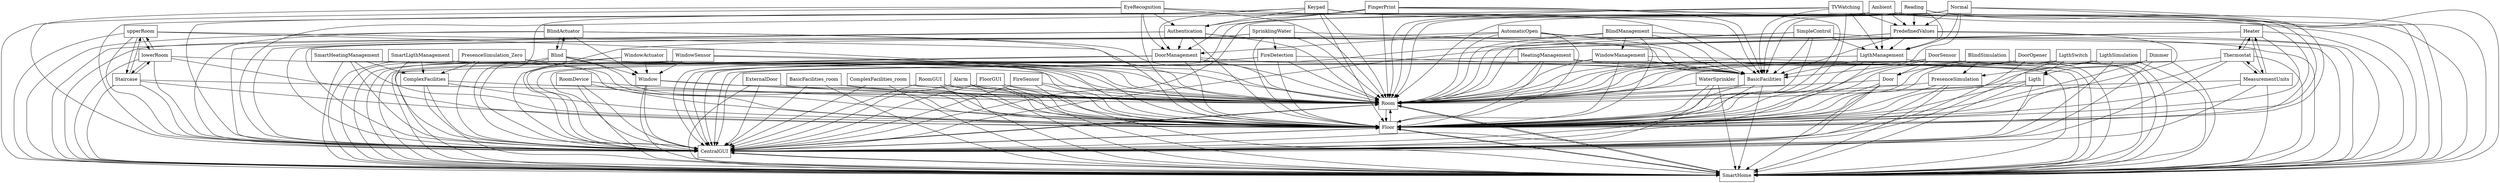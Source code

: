 digraph{
graph [rankdir=TB];
node [shape=box];
edge [arrowhead=normal];
0[label="BlindManagement",]
1[label="PresenceSimulation_Zero",]
2[label="BlindActuator",]
3[label="upperRoom",]
4[label="FireDetection",]
5[label="DoorOpener",]
6[label="Authentication",]
7[label="EyeRecognition",]
8[label="LigthSimulation",]
9[label="Room",]
10[label="DoorManagement",]
11[label="FloorGUI",]
12[label="LigthManagement",]
13[label="FireSensor",]
14[label="SimpleControl",]
15[label="Window",]
16[label="Ligth",]
17[label="WaterSprinkler",]
18[label="SmartHeatingManagement",]
19[label="SmartLigthManagement",]
20[label="WindowActuator",]
21[label="BasicFacilities_room",]
22[label="Floor",]
23[label="WindowManagement",]
24[label="Door",]
25[label="lowerRoom",]
26[label="Heater",]
27[label="Thermostat",]
28[label="PredefinedValues",]
29[label="Reading",]
30[label="LigthSwitch",]
31[label="RoomGUI",]
32[label="PresenceSimulation",]
33[label="SprinklingWater",]
34[label="AutomaticOpen",]
35[label="SmartHome",]
36[label="RoomDevice",]
37[label="MeasurementUnits",]
38[label="Normal",]
39[label="ComplexFacilities",]
40[label="Staircase",]
41[label="BlindSimulation",]
42[label="Dimmer",]
43[label="Blind",]
44[label="HeatingManagement",]
45[label="ExternalDoor",]
46[label="TVWatching",]
47[label="ComplexFacilities_room",]
48[label="Alarm",]
49[label="CentralGUI",]
50[label="Ambient",]
51[label="Keypad",]
52[label="FingerPrint",]
53[label="DoorSensor",]
54[label="BasicFacilities",]
55[label="WindowSensor",]
0->9[label="",]
0->22[label="",]
0->23[label="",]
0->35[label="",]
0->49[label="",]
0->54[label="",]
1->9[label="",]
1->22[label="",]
1->35[label="",]
1->39[label="",]
1->49[label="",]
2->9[label="",]
2->15[label="",]
2->22[label="",]
2->35[label="",]
2->43[label="",]
2->49[label="",]
3->9[label="",]
3->22[label="",]
3->25[label="",]
3->35[label="",]
3->40[label="",]
3->49[label="",]
4->9[label="",]
4->22[label="",]
4->35[label="",]
4->49[label="",]
4->54[label="",]
5->9[label="",]
5->22[label="",]
5->24[label="",]
5->35[label="",]
5->49[label="",]
6->9[label="",]
6->10[label="",]
6->22[label="",]
6->35[label="",]
6->49[label="",]
6->54[label="",]
7->6[label="",]
7->9[label="",]
7->10[label="",]
7->22[label="",]
7->35[label="",]
7->49[label="",]
7->54[label="",]
8->9[label="",]
8->22[label="",]
8->32[label="",]
8->35[label="",]
8->49[label="",]
9->22[label="",]
9->35[label="",]
9->49[label="",]
10->9[label="",]
10->22[label="",]
10->35[label="",]
10->49[label="",]
10->54[label="",]
11->9[label="",]
11->22[label="",]
11->35[label="",]
11->49[label="",]
12->9[label="",]
12->22[label="",]
12->35[label="",]
12->49[label="",]
12->54[label="",]
13->9[label="",]
13->22[label="",]
13->35[label="",]
13->49[label="",]
14->9[label="",]
14->12[label="",]
14->22[label="",]
14->35[label="",]
14->49[label="",]
14->54[label="",]
15->9[label="",]
15->22[label="",]
15->35[label="",]
15->49[label="",]
16->9[label="",]
16->22[label="",]
16->35[label="",]
16->49[label="",]
17->9[label="",]
17->22[label="",]
17->35[label="",]
17->49[label="",]
18->9[label="",]
18->22[label="",]
18->35[label="",]
18->39[label="",]
18->49[label="",]
19->9[label="",]
19->22[label="",]
19->35[label="",]
19->39[label="",]
19->49[label="",]
20->9[label="",]
20->15[label="",]
20->22[label="",]
20->35[label="",]
20->49[label="",]
21->9[label="",]
21->22[label="",]
21->35[label="",]
21->49[label="",]
22->9[label="",]
22->35[label="",]
22->49[label="",]
23->9[label="",]
23->22[label="",]
23->35[label="",]
23->49[label="",]
23->54[label="",]
24->9[label="",]
24->22[label="",]
24->35[label="",]
24->49[label="",]
25->3[label="",]
25->9[label="",]
25->22[label="",]
25->35[label="",]
25->40[label="",]
25->49[label="",]
26->9[label="",]
26->22[label="",]
26->27[label="",]
26->35[label="",]
26->37[label="",]
26->49[label="",]
27->9[label="",]
27->22[label="",]
27->26[label="",]
27->35[label="",]
27->37[label="",]
27->49[label="",]
28->9[label="",]
28->12[label="",]
28->22[label="",]
28->35[label="",]
28->49[label="",]
28->54[label="",]
29->9[label="",]
29->12[label="",]
29->22[label="",]
29->28[label="",]
29->35[label="",]
29->49[label="",]
29->54[label="",]
30->9[label="",]
30->16[label="",]
30->22[label="",]
30->35[label="",]
30->49[label="",]
31->9[label="",]
31->22[label="",]
31->35[label="",]
31->49[label="",]
32->9[label="",]
32->22[label="",]
32->35[label="",]
32->49[label="",]
33->4[label="",]
33->9[label="",]
33->22[label="",]
33->35[label="",]
33->49[label="",]
33->54[label="",]
34->9[label="",]
34->10[label="",]
34->22[label="",]
34->35[label="",]
34->49[label="",]
34->54[label="",]
35->9[label="",]
35->22[label="",]
35->49[label="",]
36->9[label="",]
36->22[label="",]
36->35[label="",]
36->49[label="",]
37->9[label="",]
37->22[label="",]
37->26[label="",]
37->27[label="",]
37->35[label="",]
37->49[label="",]
38->9[label="",]
38->12[label="",]
38->22[label="",]
38->28[label="",]
38->35[label="",]
38->49[label="",]
38->54[label="",]
39->9[label="",]
39->22[label="",]
39->35[label="",]
39->49[label="",]
40->3[label="",]
40->9[label="",]
40->22[label="",]
40->25[label="",]
40->35[label="",]
40->49[label="",]
41->9[label="",]
41->22[label="",]
41->32[label="",]
41->35[label="",]
41->49[label="",]
42->9[label="",]
42->16[label="",]
42->22[label="",]
42->35[label="",]
42->49[label="",]
43->2[label="",]
43->9[label="",]
43->15[label="",]
43->22[label="",]
43->35[label="",]
43->49[label="",]
44->9[label="",]
44->22[label="",]
44->35[label="",]
44->49[label="",]
44->54[label="",]
45->9[label="",]
45->22[label="",]
45->35[label="",]
45->49[label="",]
46->9[label="",]
46->12[label="",]
46->22[label="",]
46->28[label="",]
46->35[label="",]
46->49[label="",]
46->54[label="",]
47->9[label="",]
47->22[label="",]
47->35[label="",]
47->49[label="",]
48->9[label="",]
48->22[label="",]
48->35[label="",]
48->49[label="",]
49->9[label="",]
49->22[label="",]
49->35[label="",]
50->9[label="",]
50->12[label="",]
50->22[label="",]
50->28[label="",]
50->35[label="",]
50->49[label="",]
50->54[label="",]
51->6[label="",]
51->9[label="",]
51->10[label="",]
51->22[label="",]
51->35[label="",]
51->49[label="",]
51->54[label="",]
52->6[label="",]
52->9[label="",]
52->10[label="",]
52->22[label="",]
52->35[label="",]
52->49[label="",]
52->54[label="",]
53->9[label="",]
53->22[label="",]
53->24[label="",]
53->35[label="",]
53->49[label="",]
54->9[label="",]
54->22[label="",]
54->35[label="",]
54->49[label="",]
55->9[label="",]
55->15[label="",]
55->22[label="",]
55->35[label="",]
55->49[label="",]
}
